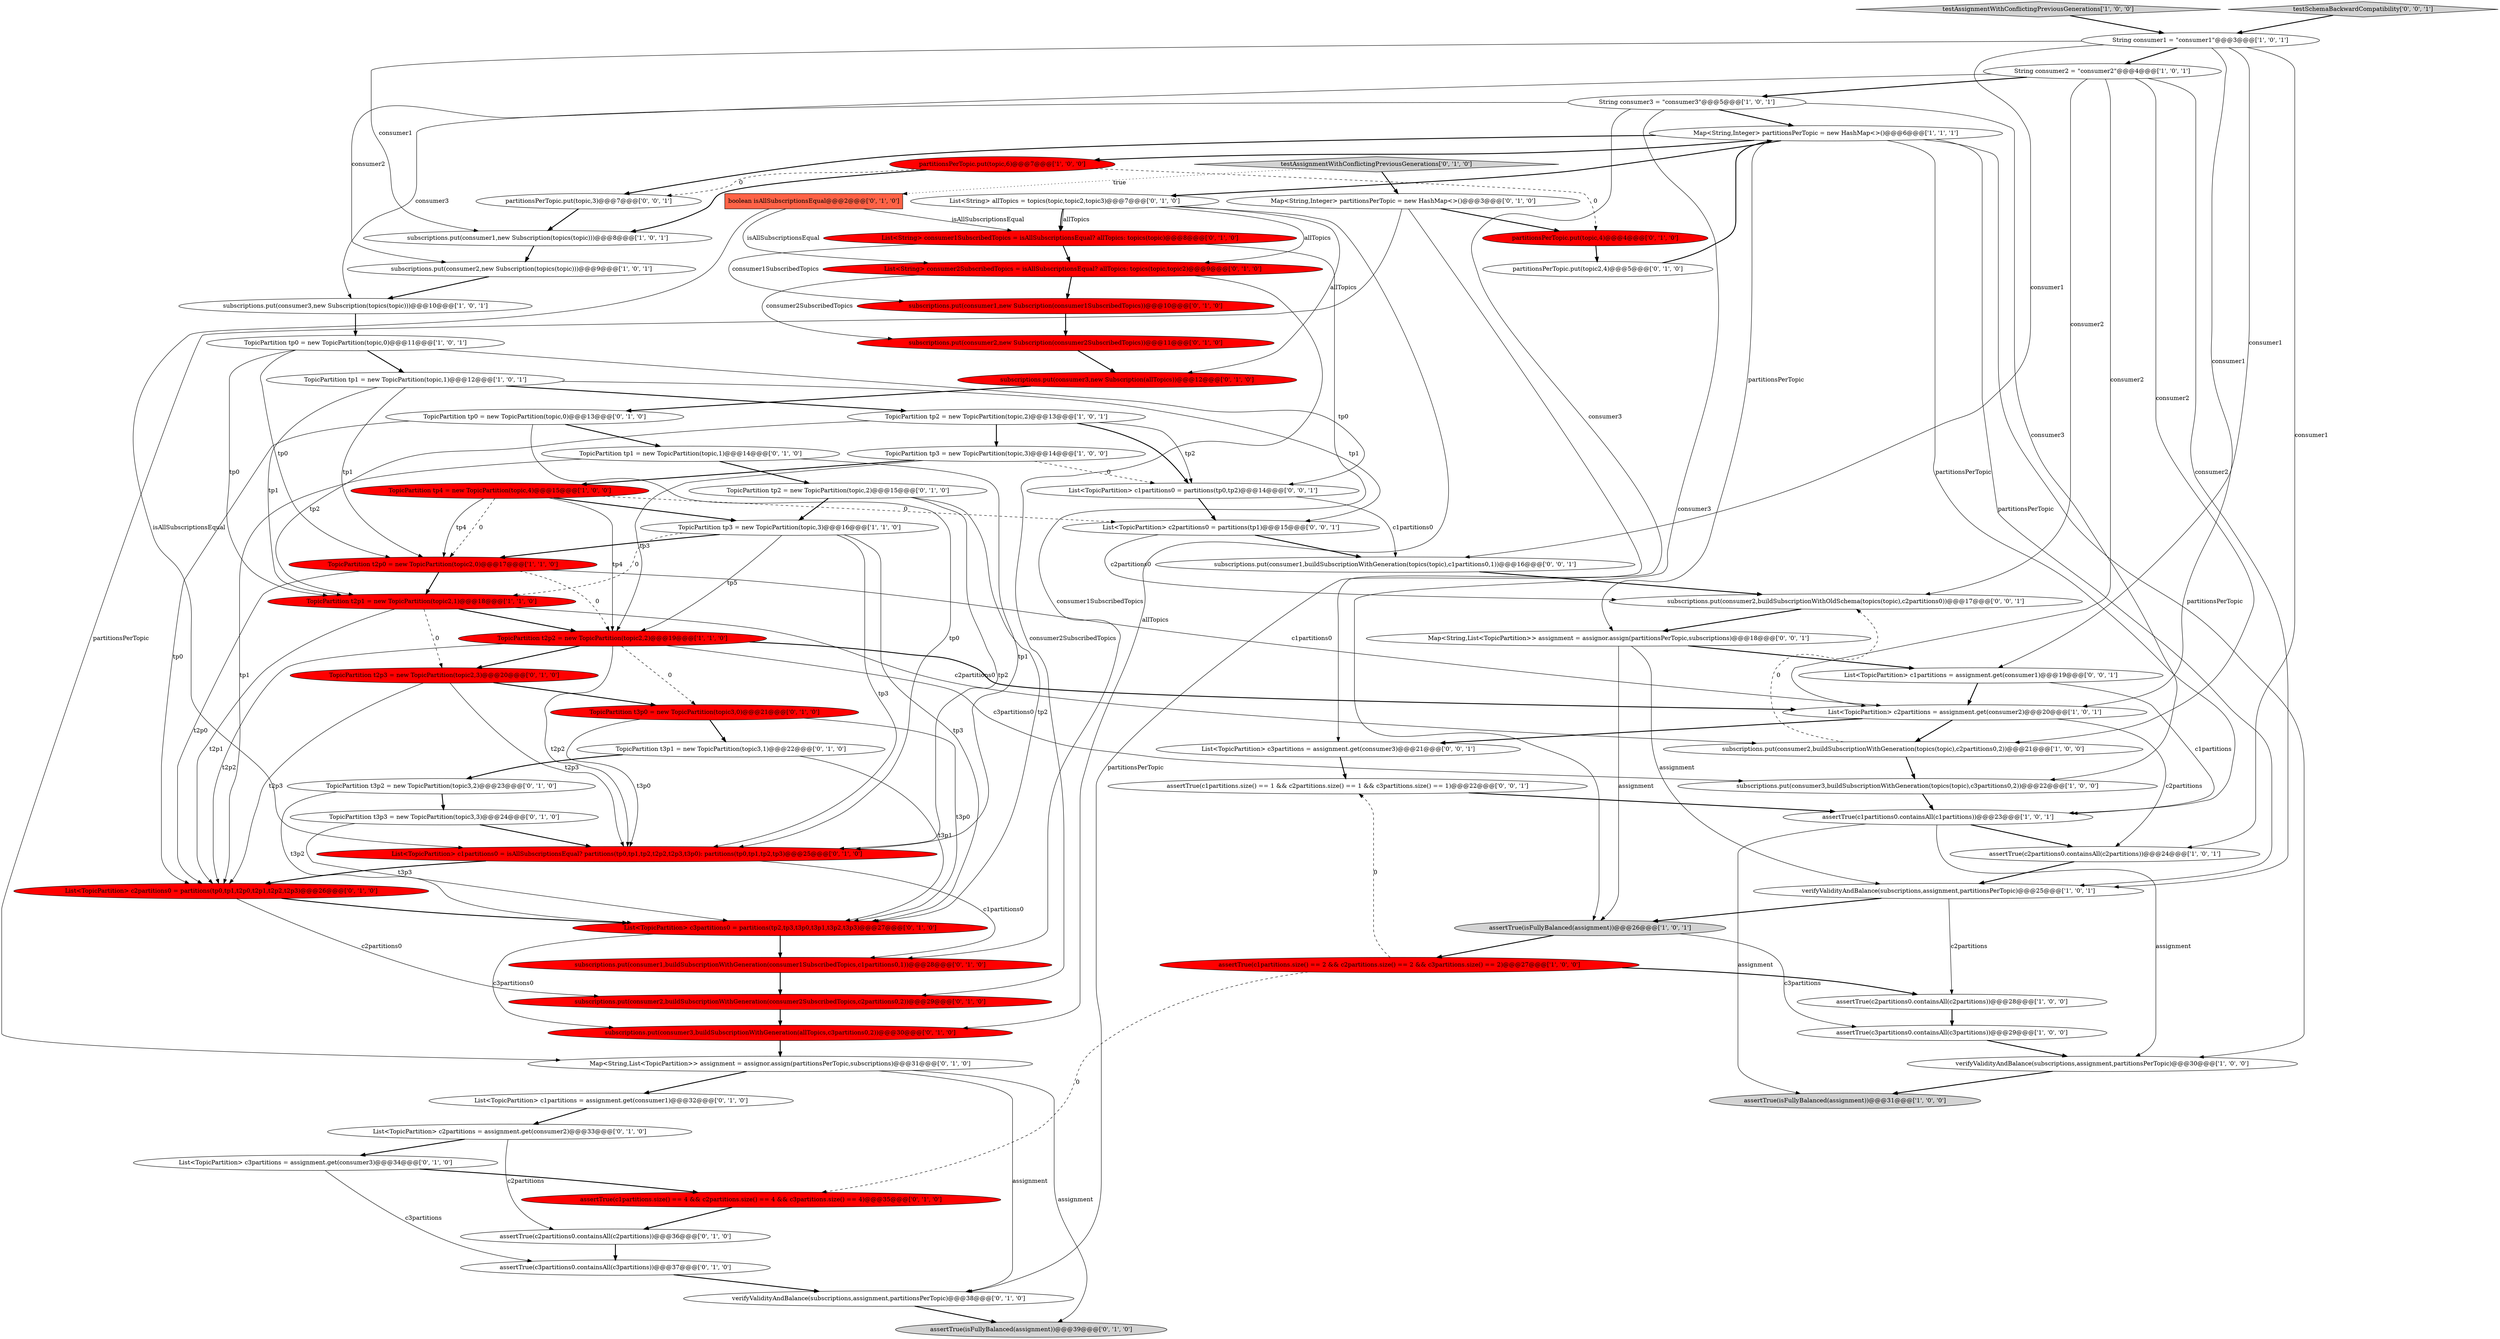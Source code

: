 digraph {
65 [style = filled, label = "subscriptions.put(consumer2,buildSubscriptionWithOldSchema(topics(topic),c2partitions0))@@@17@@@['0', '0', '1']", fillcolor = white, shape = ellipse image = "AAA0AAABBB3BBB"];
50 [style = filled, label = "verifyValidityAndBalance(subscriptions,assignment,partitionsPerTopic)@@@38@@@['0', '1', '0']", fillcolor = white, shape = ellipse image = "AAA0AAABBB2BBB"];
8 [style = filled, label = "verifyValidityAndBalance(subscriptions,assignment,partitionsPerTopic)@@@30@@@['1', '0', '0']", fillcolor = white, shape = ellipse image = "AAA0AAABBB1BBB"];
29 [style = filled, label = "subscriptions.put(consumer2,new Subscription(topics(topic)))@@@9@@@['1', '0', '1']", fillcolor = white, shape = ellipse image = "AAA0AAABBB1BBB"];
68 [style = filled, label = "List<TopicPartition> c2partitions0 = partitions(tp1)@@@15@@@['0', '0', '1']", fillcolor = white, shape = ellipse image = "AAA0AAABBB3BBB"];
69 [style = filled, label = "assertTrue(c1partitions.size() == 1 && c2partitions.size() == 1 && c3partitions.size() == 1)@@@22@@@['0', '0', '1']", fillcolor = white, shape = ellipse image = "AAA0AAABBB3BBB"];
35 [style = filled, label = "TopicPartition t3p0 = new TopicPartition(topic3,0)@@@21@@@['0', '1', '0']", fillcolor = red, shape = ellipse image = "AAA1AAABBB2BBB"];
58 [style = filled, label = "List<String> consumer1SubscribedTopics = isAllSubscriptionsEqual? allTopics: topics(topic)@@@8@@@['0', '1', '0']", fillcolor = red, shape = ellipse image = "AAA1AAABBB2BBB"];
3 [style = filled, label = "partitionsPerTopic.put(topic,6)@@@7@@@['1', '0', '0']", fillcolor = red, shape = ellipse image = "AAA1AAABBB1BBB"];
9 [style = filled, label = "assertTrue(c2partitions0.containsAll(c2partitions))@@@28@@@['1', '0', '0']", fillcolor = white, shape = ellipse image = "AAA0AAABBB1BBB"];
37 [style = filled, label = "List<TopicPartition> c2partitions = assignment.get(consumer2)@@@33@@@['0', '1', '0']", fillcolor = white, shape = ellipse image = "AAA0AAABBB2BBB"];
21 [style = filled, label = "TopicPartition t2p1 = new TopicPartition(topic2,1)@@@18@@@['1', '1', '0']", fillcolor = red, shape = ellipse image = "AAA1AAABBB1BBB"];
46 [style = filled, label = "assertTrue(c1partitions.size() == 4 && c2partitions.size() == 4 && c3partitions.size() == 4)@@@35@@@['0', '1', '0']", fillcolor = red, shape = ellipse image = "AAA1AAABBB2BBB"];
22 [style = filled, label = "List<TopicPartition> c2partitions = assignment.get(consumer2)@@@20@@@['1', '0', '1']", fillcolor = white, shape = ellipse image = "AAA0AAABBB1BBB"];
66 [style = filled, label = "partitionsPerTopic.put(topic,3)@@@7@@@['0', '0', '1']", fillcolor = white, shape = ellipse image = "AAA0AAABBB3BBB"];
16 [style = filled, label = "TopicPartition tp1 = new TopicPartition(topic,1)@@@12@@@['1', '0', '1']", fillcolor = white, shape = ellipse image = "AAA0AAABBB1BBB"];
11 [style = filled, label = "assertTrue(c3partitions0.containsAll(c3partitions))@@@29@@@['1', '0', '0']", fillcolor = white, shape = ellipse image = "AAA0AAABBB1BBB"];
49 [style = filled, label = "subscriptions.put(consumer2,new Subscription(consumer2SubscribedTopics))@@@11@@@['0', '1', '0']", fillcolor = red, shape = ellipse image = "AAA1AAABBB2BBB"];
64 [style = filled, label = "List<TopicPartition> c1partitions = assignment.get(consumer1)@@@19@@@['0', '0', '1']", fillcolor = white, shape = ellipse image = "AAA0AAABBB3BBB"];
51 [style = filled, label = "TopicPartition tp1 = new TopicPartition(topic,1)@@@14@@@['0', '1', '0']", fillcolor = white, shape = ellipse image = "AAA0AAABBB2BBB"];
10 [style = filled, label = "TopicPartition t2p2 = new TopicPartition(topic2,2)@@@19@@@['1', '1', '0']", fillcolor = red, shape = ellipse image = "AAA1AAABBB1BBB"];
26 [style = filled, label = "TopicPartition t2p0 = new TopicPartition(topic2,0)@@@17@@@['1', '1', '0']", fillcolor = red, shape = ellipse image = "AAA1AAABBB1BBB"];
44 [style = filled, label = "List<TopicPartition> c3partitions0 = partitions(tp2,tp3,t3p0,t3p1,t3p2,t3p3)@@@27@@@['0', '1', '0']", fillcolor = red, shape = ellipse image = "AAA1AAABBB2BBB"];
2 [style = filled, label = "assertTrue(isFullyBalanced(assignment))@@@31@@@['1', '0', '0']", fillcolor = lightgray, shape = ellipse image = "AAA0AAABBB1BBB"];
55 [style = filled, label = "partitionsPerTopic.put(topic2,4)@@@5@@@['0', '1', '0']", fillcolor = white, shape = ellipse image = "AAA0AAABBB2BBB"];
54 [style = filled, label = "boolean isAllSubscriptionsEqual@@@2@@@['0', '1', '0']", fillcolor = tomato, shape = box image = "AAA1AAABBB2BBB"];
73 [style = filled, label = "List<TopicPartition> c3partitions = assignment.get(consumer3)@@@21@@@['0', '0', '1']", fillcolor = white, shape = ellipse image = "AAA0AAABBB3BBB"];
25 [style = filled, label = "String consumer3 = \"consumer3\"@@@5@@@['1', '0', '1']", fillcolor = white, shape = ellipse image = "AAA0AAABBB1BBB"];
39 [style = filled, label = "TopicPartition t2p3 = new TopicPartition(topic2,3)@@@20@@@['0', '1', '0']", fillcolor = red, shape = ellipse image = "AAA1AAABBB2BBB"];
38 [style = filled, label = "List<TopicPartition> c3partitions = assignment.get(consumer3)@@@34@@@['0', '1', '0']", fillcolor = white, shape = ellipse image = "AAA0AAABBB2BBB"];
12 [style = filled, label = "subscriptions.put(consumer3,new Subscription(topics(topic)))@@@10@@@['1', '0', '1']", fillcolor = white, shape = ellipse image = "AAA0AAABBB1BBB"];
72 [style = filled, label = "Map<String,List<TopicPartition>> assignment = assignor.assign(partitionsPerTopic,subscriptions)@@@18@@@['0', '0', '1']", fillcolor = white, shape = ellipse image = "AAA0AAABBB3BBB"];
31 [style = filled, label = "testAssignmentWithConflictingPreviousGenerations['0', '1', '0']", fillcolor = lightgray, shape = diamond image = "AAA0AAABBB2BBB"];
13 [style = filled, label = "subscriptions.put(consumer3,buildSubscriptionWithGeneration(topics(topic),c3partitions0,2))@@@22@@@['1', '0', '0']", fillcolor = white, shape = ellipse image = "AAA0AAABBB1BBB"];
27 [style = filled, label = "String consumer2 = \"consumer2\"@@@4@@@['1', '0', '1']", fillcolor = white, shape = ellipse image = "AAA0AAABBB1BBB"];
23 [style = filled, label = "testAssignmentWithConflictingPreviousGenerations['1', '0', '0']", fillcolor = lightgray, shape = diamond image = "AAA0AAABBB1BBB"];
63 [style = filled, label = "Map<String,List<TopicPartition>> assignment = assignor.assign(partitionsPerTopic,subscriptions)@@@31@@@['0', '1', '0']", fillcolor = white, shape = ellipse image = "AAA0AAABBB2BBB"];
7 [style = filled, label = "subscriptions.put(consumer2,buildSubscriptionWithGeneration(topics(topic),c2partitions0,2))@@@21@@@['1', '0', '0']", fillcolor = white, shape = ellipse image = "AAA0AAABBB1BBB"];
48 [style = filled, label = "List<String> allTopics = topics(topic,topic2,topic3)@@@7@@@['0', '1', '0']", fillcolor = white, shape = ellipse image = "AAA0AAABBB2BBB"];
14 [style = filled, label = "TopicPartition tp4 = new TopicPartition(topic,4)@@@15@@@['1', '0', '0']", fillcolor = red, shape = ellipse image = "AAA1AAABBB1BBB"];
28 [style = filled, label = "TopicPartition tp2 = new TopicPartition(topic,2)@@@13@@@['1', '0', '1']", fillcolor = white, shape = ellipse image = "AAA0AAABBB1BBB"];
60 [style = filled, label = "List<TopicPartition> c1partitions0 = isAllSubscriptionsEqual? partitions(tp0,tp1,tp2,t2p2,t2p3,t3p0): partitions(tp0,tp1,tp2,tp3)@@@25@@@['0', '1', '0']", fillcolor = red, shape = ellipse image = "AAA1AAABBB2BBB"];
53 [style = filled, label = "TopicPartition tp2 = new TopicPartition(topic,2)@@@15@@@['0', '1', '0']", fillcolor = white, shape = ellipse image = "AAA0AAABBB2BBB"];
70 [style = filled, label = "List<TopicPartition> c1partitions0 = partitions(tp0,tp2)@@@14@@@['0', '0', '1']", fillcolor = white, shape = ellipse image = "AAA0AAABBB3BBB"];
30 [style = filled, label = "TopicPartition t3p1 = new TopicPartition(topic3,1)@@@22@@@['0', '1', '0']", fillcolor = white, shape = ellipse image = "AAA0AAABBB2BBB"];
18 [style = filled, label = "assertTrue(isFullyBalanced(assignment))@@@26@@@['1', '0', '1']", fillcolor = lightgray, shape = ellipse image = "AAA0AAABBB1BBB"];
0 [style = filled, label = "TopicPartition tp0 = new TopicPartition(topic,0)@@@11@@@['1', '0', '1']", fillcolor = white, shape = ellipse image = "AAA0AAABBB1BBB"];
40 [style = filled, label = "partitionsPerTopic.put(topic,4)@@@4@@@['0', '1', '0']", fillcolor = red, shape = ellipse image = "AAA1AAABBB2BBB"];
20 [style = filled, label = "TopicPartition tp3 = new TopicPartition(topic,3)@@@16@@@['1', '1', '0']", fillcolor = white, shape = ellipse image = "AAA0AAABBB1BBB"];
59 [style = filled, label = "subscriptions.put(consumer2,buildSubscriptionWithGeneration(consumer2SubscribedTopics,c2partitions0,2))@@@29@@@['0', '1', '0']", fillcolor = red, shape = ellipse image = "AAA1AAABBB2BBB"];
41 [style = filled, label = "subscriptions.put(consumer1,new Subscription(consumer1SubscribedTopics))@@@10@@@['0', '1', '0']", fillcolor = red, shape = ellipse image = "AAA1AAABBB2BBB"];
17 [style = filled, label = "assertTrue(c1partitions.size() == 2 && c2partitions.size() == 2 && c3partitions.size() == 2)@@@27@@@['1', '0', '0']", fillcolor = red, shape = ellipse image = "AAA1AAABBB1BBB"];
62 [style = filled, label = "List<String> consumer2SubscribedTopics = isAllSubscriptionsEqual? allTopics: topics(topic,topic2)@@@9@@@['0', '1', '0']", fillcolor = red, shape = ellipse image = "AAA1AAABBB2BBB"];
5 [style = filled, label = "verifyValidityAndBalance(subscriptions,assignment,partitionsPerTopic)@@@25@@@['1', '0', '1']", fillcolor = white, shape = ellipse image = "AAA0AAABBB1BBB"];
34 [style = filled, label = "assertTrue(c2partitions0.containsAll(c2partitions))@@@36@@@['0', '1', '0']", fillcolor = white, shape = ellipse image = "AAA0AAABBB2BBB"];
32 [style = filled, label = "subscriptions.put(consumer3,buildSubscriptionWithGeneration(allTopics,c3partitions0,2))@@@30@@@['0', '1', '0']", fillcolor = red, shape = ellipse image = "AAA1AAABBB2BBB"];
42 [style = filled, label = "List<TopicPartition> c2partitions0 = partitions(tp0,tp1,t2p0,t2p1,t2p2,t2p3)@@@26@@@['0', '1', '0']", fillcolor = red, shape = ellipse image = "AAA1AAABBB2BBB"];
71 [style = filled, label = "testSchemaBackwardCompatibility['0', '0', '1']", fillcolor = lightgray, shape = diamond image = "AAA0AAABBB3BBB"];
45 [style = filled, label = "List<TopicPartition> c1partitions = assignment.get(consumer1)@@@32@@@['0', '1', '0']", fillcolor = white, shape = ellipse image = "AAA0AAABBB2BBB"];
47 [style = filled, label = "TopicPartition t3p2 = new TopicPartition(topic3,2)@@@23@@@['0', '1', '0']", fillcolor = white, shape = ellipse image = "AAA0AAABBB2BBB"];
1 [style = filled, label = "assertTrue(c2partitions0.containsAll(c2partitions))@@@24@@@['1', '0', '1']", fillcolor = white, shape = ellipse image = "AAA0AAABBB1BBB"];
4 [style = filled, label = "TopicPartition tp3 = new TopicPartition(topic,3)@@@14@@@['1', '0', '0']", fillcolor = white, shape = ellipse image = "AAA0AAABBB1BBB"];
33 [style = filled, label = "subscriptions.put(consumer1,buildSubscriptionWithGeneration(consumer1SubscribedTopics,c1partitions0,1))@@@28@@@['0', '1', '0']", fillcolor = red, shape = ellipse image = "AAA1AAABBB2BBB"];
36 [style = filled, label = "assertTrue(isFullyBalanced(assignment))@@@39@@@['0', '1', '0']", fillcolor = lightgray, shape = ellipse image = "AAA0AAABBB2BBB"];
52 [style = filled, label = "TopicPartition t3p3 = new TopicPartition(topic3,3)@@@24@@@['0', '1', '0']", fillcolor = white, shape = ellipse image = "AAA0AAABBB2BBB"];
57 [style = filled, label = "TopicPartition tp0 = new TopicPartition(topic,0)@@@13@@@['0', '1', '0']", fillcolor = white, shape = ellipse image = "AAA0AAABBB2BBB"];
6 [style = filled, label = "String consumer1 = \"consumer1\"@@@3@@@['1', '0', '1']", fillcolor = white, shape = ellipse image = "AAA0AAABBB1BBB"];
43 [style = filled, label = "assertTrue(c3partitions0.containsAll(c3partitions))@@@37@@@['0', '1', '0']", fillcolor = white, shape = ellipse image = "AAA0AAABBB2BBB"];
15 [style = filled, label = "subscriptions.put(consumer1,new Subscription(topics(topic)))@@@8@@@['1', '0', '1']", fillcolor = white, shape = ellipse image = "AAA0AAABBB1BBB"];
67 [style = filled, label = "subscriptions.put(consumer1,buildSubscriptionWithGeneration(topics(topic),c1partitions0,1))@@@16@@@['0', '0', '1']", fillcolor = white, shape = ellipse image = "AAA0AAABBB3BBB"];
24 [style = filled, label = "assertTrue(c1partitions0.containsAll(c1partitions))@@@23@@@['1', '0', '1']", fillcolor = white, shape = ellipse image = "AAA0AAABBB1BBB"];
61 [style = filled, label = "Map<String,Integer> partitionsPerTopic = new HashMap<>()@@@3@@@['0', '1', '0']", fillcolor = white, shape = ellipse image = "AAA0AAABBB2BBB"];
56 [style = filled, label = "subscriptions.put(consumer3,new Subscription(allTopics))@@@12@@@['0', '1', '0']", fillcolor = red, shape = ellipse image = "AAA1AAABBB2BBB"];
19 [style = filled, label = "Map<String,Integer> partitionsPerTopic = new HashMap<>()@@@6@@@['1', '1', '1']", fillcolor = white, shape = ellipse image = "AAA0AAABBB1BBB"];
1->5 [style = bold, label=""];
54->58 [style = solid, label="isAllSubscriptionsEqual"];
16->68 [style = solid, label="tp1"];
21->10 [style = bold, label=""];
54->60 [style = solid, label="isAllSubscriptionsEqual"];
3->40 [style = dashed, label="0"];
46->34 [style = bold, label=""];
9->11 [style = bold, label=""];
21->7 [style = solid, label="c2partitions0"];
20->26 [style = bold, label=""];
17->9 [style = bold, label=""];
40->55 [style = bold, label=""];
31->61 [style = bold, label=""];
19->24 [style = solid, label="partitionsPerTopic"];
68->65 [style = solid, label="c2partitions0"];
51->53 [style = bold, label=""];
0->70 [style = solid, label="tp0"];
63->36 [style = solid, label="assignment"];
19->72 [style = solid, label="partitionsPerTopic"];
22->1 [style = solid, label="c2partitions"];
14->26 [style = dashed, label="0"];
32->63 [style = bold, label=""];
5->9 [style = solid, label="c2partitions"];
7->65 [style = dashed, label="0"];
63->50 [style = solid, label="assignment"];
6->22 [style = solid, label="consumer1"];
4->70 [style = dashed, label="0"];
52->60 [style = bold, label=""];
58->62 [style = bold, label=""];
42->44 [style = bold, label=""];
10->39 [style = bold, label=""];
58->33 [style = solid, label="consumer1SubscribedTopics"];
3->66 [style = dashed, label="0"];
37->38 [style = bold, label=""];
10->13 [style = solid, label="c3partitions0"];
17->46 [style = dashed, label="0"];
18->11 [style = solid, label="c3partitions"];
25->19 [style = bold, label=""];
70->68 [style = bold, label=""];
14->26 [style = solid, label="tp4"];
49->56 [style = bold, label=""];
24->2 [style = solid, label="assignment"];
25->73 [style = solid, label="consumer3"];
24->8 [style = solid, label="assignment"];
19->3 [style = bold, label=""];
27->25 [style = bold, label=""];
27->29 [style = solid, label="consumer2"];
6->67 [style = solid, label="consumer1"];
35->60 [style = solid, label="t3p0"];
25->18 [style = solid, label="consumer3"];
14->20 [style = bold, label=""];
37->34 [style = solid, label="c2partitions"];
57->60 [style = solid, label="tp0"];
21->42 [style = solid, label="t2p1"];
53->44 [style = solid, label="tp2"];
57->51 [style = bold, label=""];
20->10 [style = solid, label="tp5"];
59->32 [style = bold, label=""];
22->73 [style = bold, label=""];
64->22 [style = bold, label=""];
53->20 [style = bold, label=""];
41->49 [style = bold, label=""];
66->15 [style = bold, label=""];
56->57 [style = bold, label=""];
73->69 [style = bold, label=""];
51->60 [style = solid, label="tp1"];
4->10 [style = solid, label="tp3"];
22->7 [style = bold, label=""];
27->7 [style = solid, label="consumer2"];
20->60 [style = solid, label="tp3"];
25->12 [style = solid, label="consumer3"];
48->32 [style = solid, label="allTopics"];
19->8 [style = solid, label="partitionsPerTopic"];
51->42 [style = solid, label="tp1"];
65->72 [style = bold, label=""];
16->26 [style = solid, label="tp1"];
10->42 [style = solid, label="t2p2"];
39->35 [style = bold, label=""];
39->42 [style = solid, label="t2p3"];
27->65 [style = solid, label="consumer2"];
20->21 [style = dashed, label="0"];
62->59 [style = solid, label="consumer2SubscribedTopics"];
11->8 [style = bold, label=""];
38->46 [style = bold, label=""];
30->47 [style = bold, label=""];
61->40 [style = bold, label=""];
47->44 [style = solid, label="t3p2"];
19->5 [style = solid, label="partitionsPerTopic"];
6->1 [style = solid, label="consumer1"];
55->19 [style = bold, label=""];
72->64 [style = bold, label=""];
15->29 [style = bold, label=""];
10->35 [style = dashed, label="0"];
35->44 [style = solid, label="t3p0"];
63->45 [style = bold, label=""];
0->16 [style = bold, label=""];
4->14 [style = bold, label=""];
48->58 [style = bold, label=""];
62->49 [style = solid, label="consumer2SubscribedTopics"];
13->24 [style = bold, label=""];
31->54 [style = dotted, label="true"];
25->13 [style = solid, label="consumer3"];
26->42 [style = solid, label="t2p0"];
14->68 [style = dashed, label="0"];
61->63 [style = solid, label="partitionsPerTopic"];
44->33 [style = bold, label=""];
30->44 [style = solid, label="t3p1"];
28->70 [style = solid, label="tp2"];
6->15 [style = solid, label="consumer1"];
5->18 [style = bold, label=""];
28->21 [style = solid, label="tp2"];
54->62 [style = solid, label="isAllSubscriptionsEqual"];
0->26 [style = solid, label="tp0"];
70->67 [style = solid, label="c1partitions0"];
21->39 [style = dashed, label="0"];
26->21 [style = bold, label=""];
26->22 [style = solid, label="c1partitions0"];
42->59 [style = solid, label="c2partitions0"];
6->27 [style = bold, label=""];
0->21 [style = solid, label="tp0"];
62->41 [style = bold, label=""];
19->66 [style = bold, label=""];
8->2 [style = bold, label=""];
23->6 [style = bold, label=""];
33->59 [style = bold, label=""];
48->58 [style = solid, label="allTopics"];
69->24 [style = bold, label=""];
72->5 [style = solid, label="assignment"];
72->18 [style = solid, label="assignment"];
64->24 [style = solid, label="c1partitions"];
53->60 [style = solid, label="tp2"];
24->1 [style = bold, label=""];
47->52 [style = bold, label=""];
34->43 [style = bold, label=""];
60->42 [style = bold, label=""];
35->30 [style = bold, label=""];
39->60 [style = solid, label="t2p3"];
71->6 [style = bold, label=""];
57->42 [style = solid, label="tp0"];
27->22 [style = solid, label="consumer2"];
7->13 [style = bold, label=""];
10->22 [style = bold, label=""];
20->44 [style = solid, label="tp3"];
43->50 [style = bold, label=""];
19->48 [style = bold, label=""];
52->44 [style = solid, label="t3p3"];
68->67 [style = bold, label=""];
16->21 [style = solid, label="tp1"];
58->41 [style = solid, label="consumer1SubscribedTopics"];
17->69 [style = dashed, label="0"];
18->17 [style = bold, label=""];
60->33 [style = solid, label="c1partitions0"];
3->15 [style = bold, label=""];
67->65 [style = bold, label=""];
12->0 [style = bold, label=""];
44->32 [style = solid, label="c3partitions0"];
28->70 [style = bold, label=""];
6->64 [style = solid, label="consumer1"];
27->5 [style = solid, label="consumer2"];
29->12 [style = bold, label=""];
16->28 [style = bold, label=""];
61->50 [style = solid, label="partitionsPerTopic"];
48->56 [style = solid, label="allTopics"];
10->60 [style = solid, label="t2p2"];
50->36 [style = bold, label=""];
38->43 [style = solid, label="c3partitions"];
45->37 [style = bold, label=""];
14->10 [style = solid, label="tp4"];
26->10 [style = dashed, label="0"];
48->62 [style = solid, label="allTopics"];
28->4 [style = bold, label=""];
}
